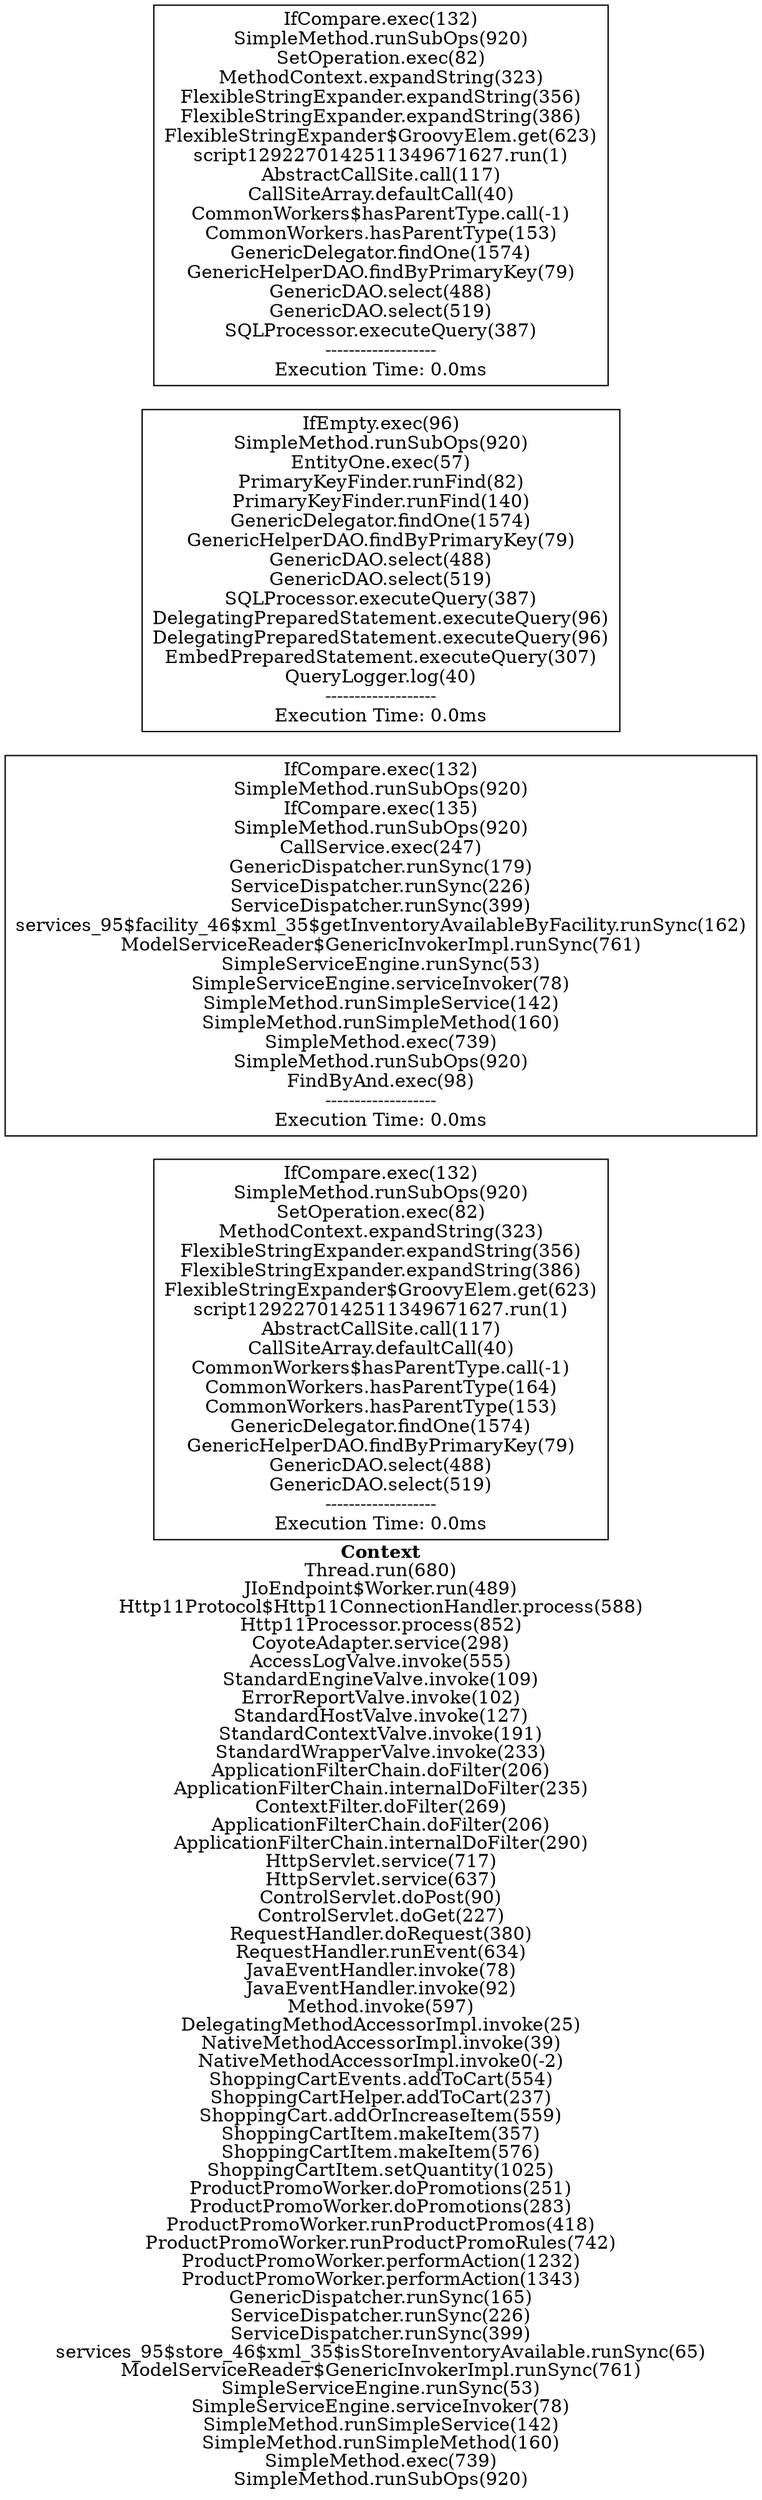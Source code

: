 digraph 536836638 { 
label=<<font face="Times-Bold">Context</font><br/>Thread.run(680)<br/>JIoEndpoint$Worker.run(489)<br/>Http11Protocol$Http11ConnectionHandler.process(588)<br/>Http11Processor.process(852)<br/>CoyoteAdapter.service(298)<br/>AccessLogValve.invoke(555)<br/>StandardEngineValve.invoke(109)<br/>ErrorReportValve.invoke(102)<br/>StandardHostValve.invoke(127)<br/>StandardContextValve.invoke(191)<br/>StandardWrapperValve.invoke(233)<br/>ApplicationFilterChain.doFilter(206)<br/>ApplicationFilterChain.internalDoFilter(235)<br/>ContextFilter.doFilter(269)<br/>ApplicationFilterChain.doFilter(206)<br/>ApplicationFilterChain.internalDoFilter(290)<br/>HttpServlet.service(717)<br/>HttpServlet.service(637)<br/>ControlServlet.doPost(90)<br/>ControlServlet.doGet(227)<br/>RequestHandler.doRequest(380)<br/>RequestHandler.runEvent(634)<br/>JavaEventHandler.invoke(78)<br/>JavaEventHandler.invoke(92)<br/>Method.invoke(597)<br/>DelegatingMethodAccessorImpl.invoke(25)<br/>NativeMethodAccessorImpl.invoke(39)<br/>NativeMethodAccessorImpl.invoke0(-2)<br/>ShoppingCartEvents.addToCart(554)<br/>ShoppingCartHelper.addToCart(237)<br/>ShoppingCart.addOrIncreaseItem(559)<br/>ShoppingCartItem.makeItem(357)<br/>ShoppingCartItem.makeItem(576)<br/>ShoppingCartItem.setQuantity(1025)<br/>ProductPromoWorker.doPromotions(251)<br/>ProductPromoWorker.doPromotions(283)<br/>ProductPromoWorker.runProductPromos(418)<br/>ProductPromoWorker.runProductPromoRules(742)<br/>ProductPromoWorker.performAction(1232)<br/>ProductPromoWorker.performAction(1343)<br/>GenericDispatcher.runSync(165)<br/>ServiceDispatcher.runSync(226)<br/>ServiceDispatcher.runSync(399)<br/>services_95$store_46$xml_35$isStoreInventoryAvailable.runSync(65)<br/>ModelServiceReader$GenericInvokerImpl.runSync(761)<br/>SimpleServiceEngine.runSync(53)<br/>SimpleServiceEngine.serviceInvoker(78)<br/>SimpleMethod.runSimpleService(142)<br/>SimpleMethod.runSimpleMethod(160)<br/>SimpleMethod.exec(739)<br/>SimpleMethod.runSubOps(920)>;rankdir=RL;
1 [label="IfCompare.exec(132)\nSimpleMethod.runSubOps(920)\nSetOperation.exec(82)\nMethodContext.expandString(323)\nFlexibleStringExpander.expandString(356)\nFlexibleStringExpander.expandString(386)\nFlexibleStringExpander$GroovyElem.get(623)\nscript1292270142511349671627.run(1)\nAbstractCallSite.call(117)\nCallSiteArray.defaultCall(40)\nCommonWorkers$hasParentType.call(-1)\nCommonWorkers.hasParentType(164)\nCommonWorkers.hasParentType(153)\nGenericDelegator.findOne(1574)\nGenericHelperDAO.findByPrimaryKey(79)\nGenericDAO.select(488)\nGenericDAO.select(519)\n-------------------\nExecution Time: 0.0ms\n", shape=box];
2 [label="IfCompare.exec(132)\nSimpleMethod.runSubOps(920)\nIfCompare.exec(135)\nSimpleMethod.runSubOps(920)\nCallService.exec(247)\nGenericDispatcher.runSync(179)\nServiceDispatcher.runSync(226)\nServiceDispatcher.runSync(399)\nservices_95$facility_46$xml_35$getInventoryAvailableByFacility.runSync(162)\nModelServiceReader$GenericInvokerImpl.runSync(761)\nSimpleServiceEngine.runSync(53)\nSimpleServiceEngine.serviceInvoker(78)\nSimpleMethod.runSimpleService(142)\nSimpleMethod.runSimpleMethod(160)\nSimpleMethod.exec(739)\nSimpleMethod.runSubOps(920)\nFindByAnd.exec(98)\n-------------------\nExecution Time: 0.0ms\n", shape=box];
3 [label="IfEmpty.exec(96)\nSimpleMethod.runSubOps(920)\nEntityOne.exec(57)\nPrimaryKeyFinder.runFind(82)\nPrimaryKeyFinder.runFind(140)\nGenericDelegator.findOne(1574)\nGenericHelperDAO.findByPrimaryKey(79)\nGenericDAO.select(488)\nGenericDAO.select(519)\nSQLProcessor.executeQuery(387)\nDelegatingPreparedStatement.executeQuery(96)\nDelegatingPreparedStatement.executeQuery(96)\nEmbedPreparedStatement.executeQuery(307)\nQueryLogger.log(40)\n-------------------\nExecution Time: 0.0ms\n", shape=box];
4 [label="IfCompare.exec(132)\nSimpleMethod.runSubOps(920)\nSetOperation.exec(82)\nMethodContext.expandString(323)\nFlexibleStringExpander.expandString(356)\nFlexibleStringExpander.expandString(386)\nFlexibleStringExpander$GroovyElem.get(623)\nscript1292270142511349671627.run(1)\nAbstractCallSite.call(117)\nCallSiteArray.defaultCall(40)\nCommonWorkers$hasParentType.call(-1)\nCommonWorkers.hasParentType(153)\nGenericDelegator.findOne(1574)\nGenericHelperDAO.findByPrimaryKey(79)\nGenericDAO.select(488)\nGenericDAO.select(519)\nSQLProcessor.executeQuery(387)\n-------------------\nExecution Time: 0.0ms\n", shape=box];
}

